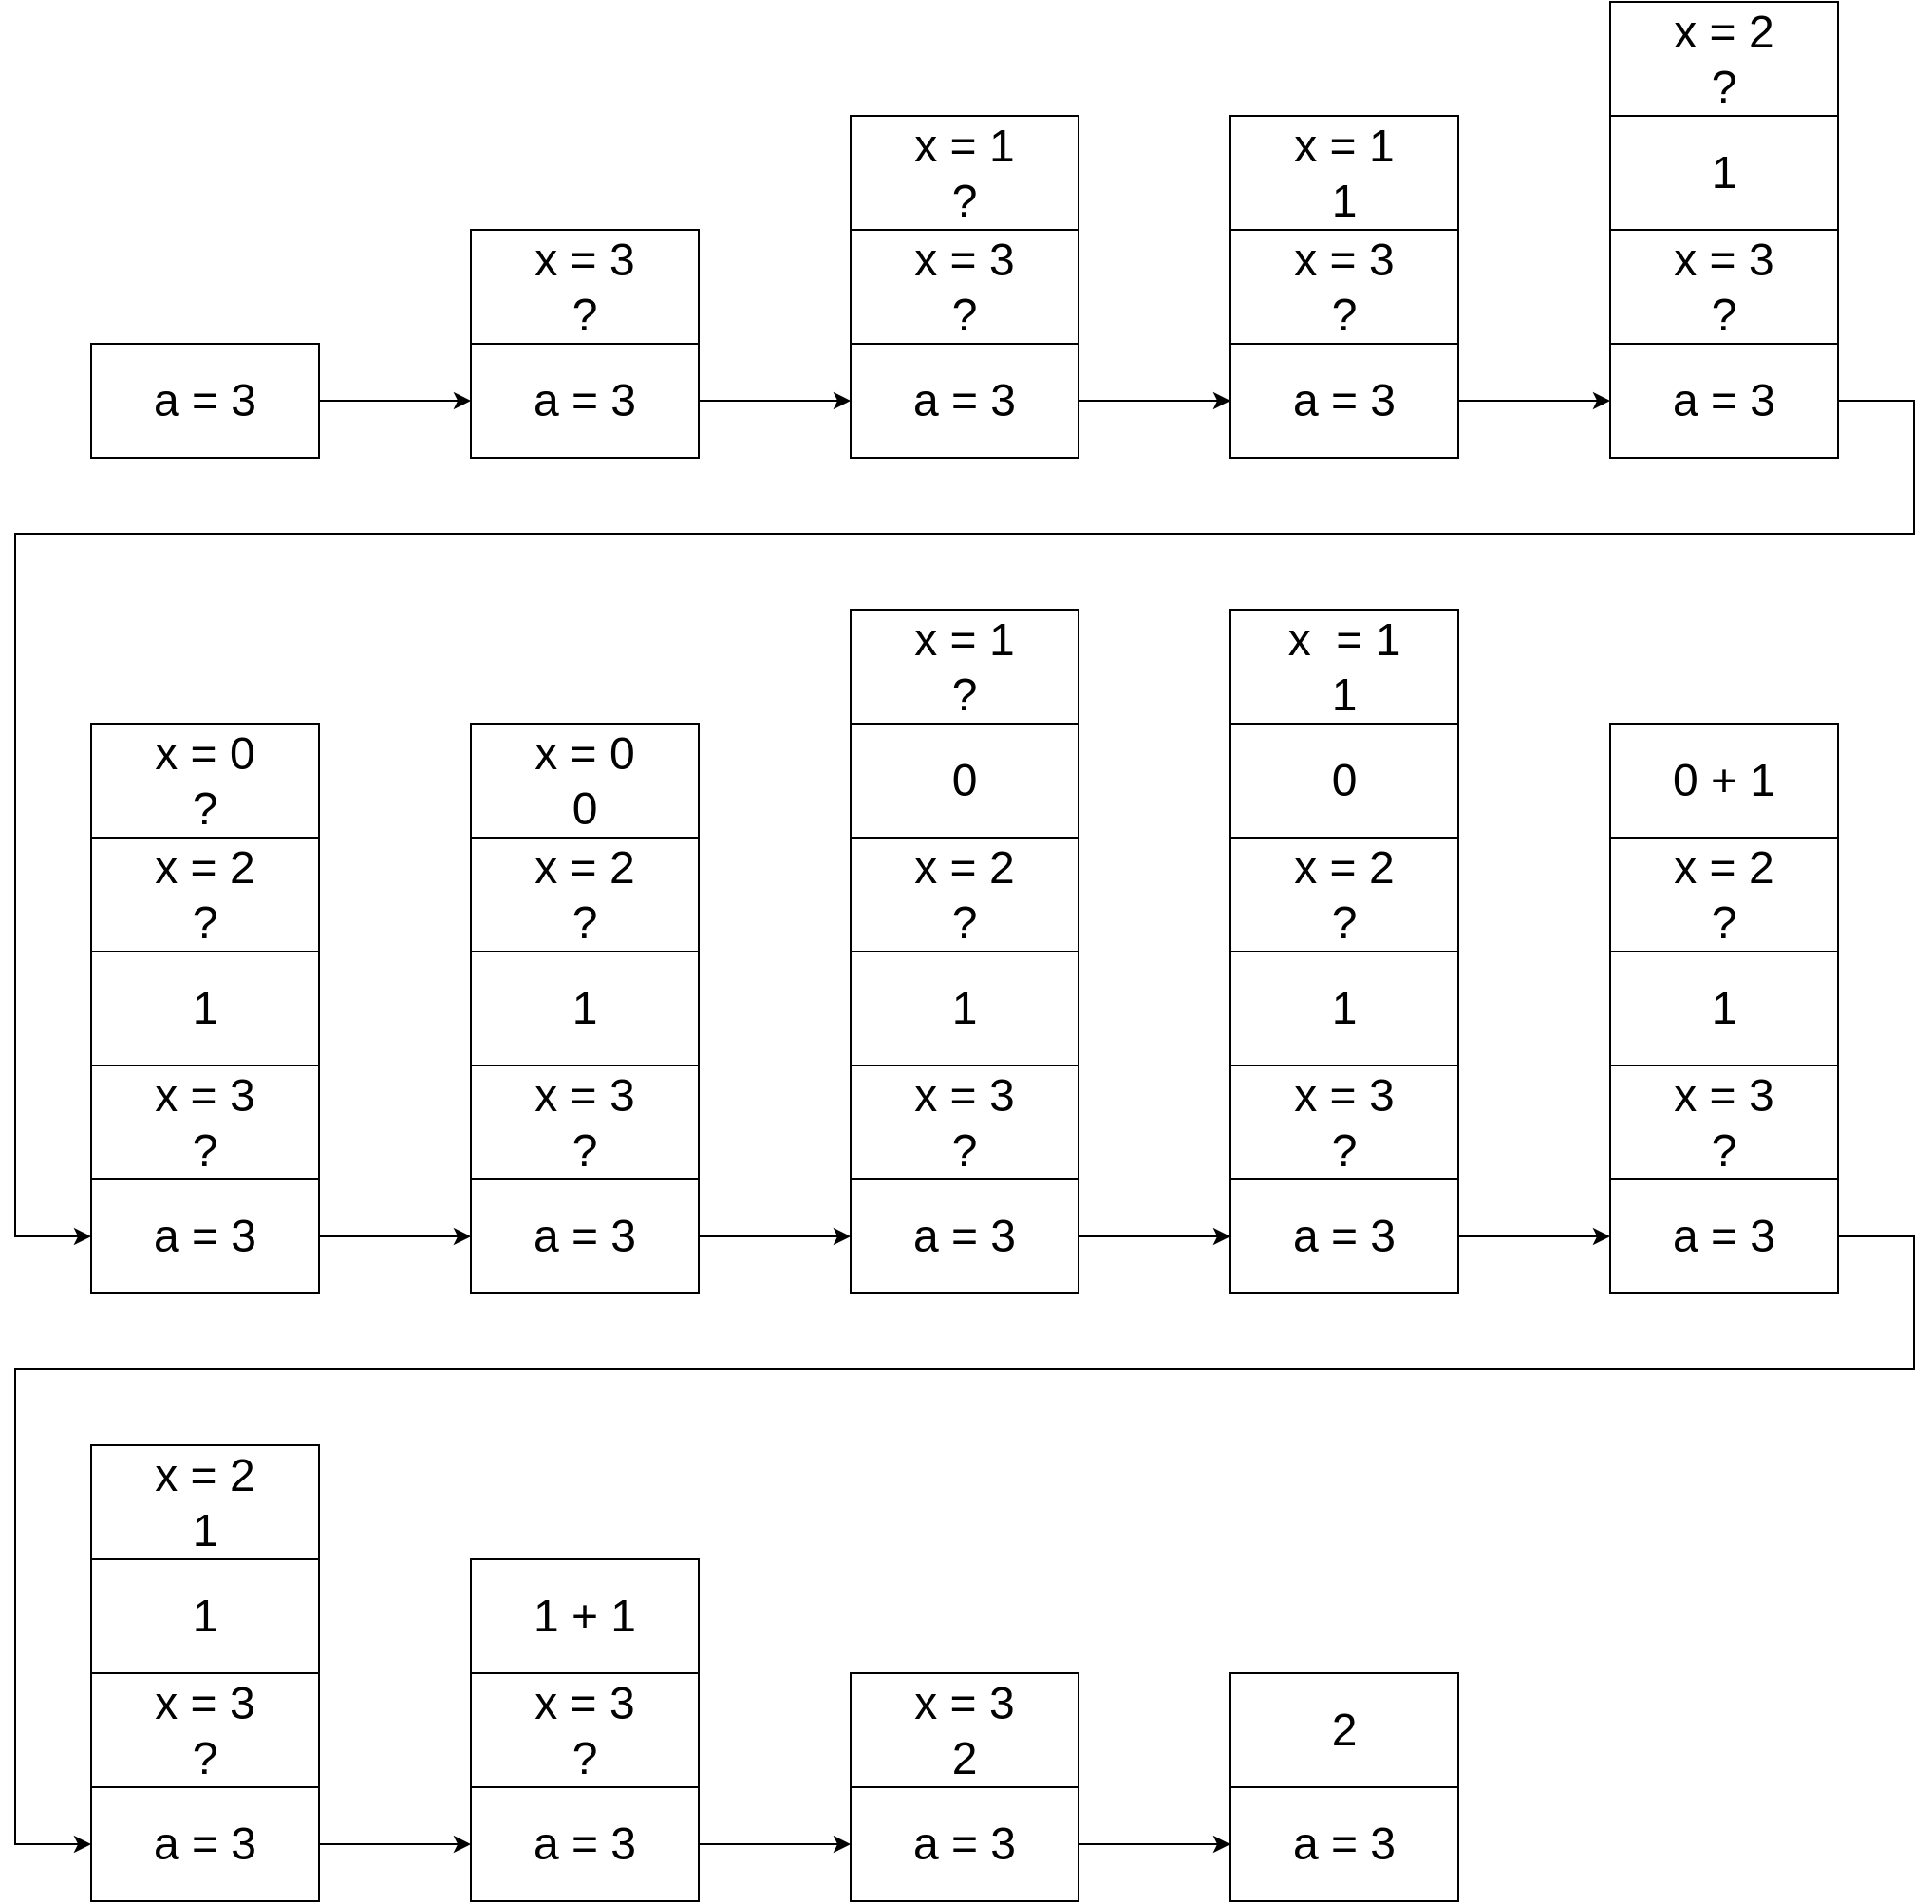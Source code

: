 <mxfile version="13.6.5">
    <diagram id="khY3WXG0YO4x_xNrBt3H" name="ページ1">
        <mxGraphModel dx="2449" dy="1413" grid="1" gridSize="10" guides="1" tooltips="1" connect="1" arrows="1" fold="1" page="1" pageScale="1" pageWidth="1169" pageHeight="827" math="0" shadow="0">
            <root>
                <mxCell id="0"/>
                <mxCell id="1" parent="0"/>
                <mxCell id="66" style="edgeStyle=orthogonalEdgeStyle;rounded=0;orthogonalLoop=1;jettySize=auto;html=1;exitX=1;exitY=0.5;exitDx=0;exitDy=0;entryX=0;entryY=0.5;entryDx=0;entryDy=0;fontSize=24;" edge="1" parent="1" source="2" target="4">
                    <mxGeometry relative="1" as="geometry"/>
                </mxCell>
                <mxCell id="2" value="a = 3" style="rounded=0;whiteSpace=wrap;html=1;fontSize=24;" vertex="1" parent="1">
                    <mxGeometry x="-120" y="140" width="120" height="60" as="geometry"/>
                </mxCell>
                <mxCell id="3" value="x = 3&lt;br style=&quot;font-size: 24px;&quot;&gt;?" style="rounded=0;whiteSpace=wrap;html=1;fontSize=24;" vertex="1" parent="1">
                    <mxGeometry x="-120" y="80" width="120" height="60" as="geometry"/>
                </mxCell>
                <mxCell id="67" style="edgeStyle=orthogonalEdgeStyle;rounded=0;orthogonalLoop=1;jettySize=auto;html=1;exitX=1;exitY=0.5;exitDx=0;exitDy=0;entryX=0;entryY=0.5;entryDx=0;entryDy=0;fontSize=24;" edge="1" parent="1" source="4" target="7">
                    <mxGeometry relative="1" as="geometry"/>
                </mxCell>
                <mxCell id="4" value="a = 3" style="rounded=0;whiteSpace=wrap;html=1;fontSize=24;" vertex="1" parent="1">
                    <mxGeometry x="80" y="140" width="120" height="60" as="geometry"/>
                </mxCell>
                <mxCell id="5" value="x = 3&lt;br style=&quot;font-size: 24px;&quot;&gt;?" style="rounded=0;whiteSpace=wrap;html=1;fontSize=24;" vertex="1" parent="1">
                    <mxGeometry x="80" y="80" width="120" height="60" as="geometry"/>
                </mxCell>
                <mxCell id="6" value="x = 1&lt;br style=&quot;font-size: 24px;&quot;&gt;?" style="rounded=0;whiteSpace=wrap;html=1;fontSize=24;" vertex="1" parent="1">
                    <mxGeometry x="80" y="20" width="120" height="60" as="geometry"/>
                </mxCell>
                <mxCell id="68" style="edgeStyle=orthogonalEdgeStyle;rounded=0;orthogonalLoop=1;jettySize=auto;html=1;exitX=1;exitY=0.5;exitDx=0;exitDy=0;entryX=0;entryY=0.5;entryDx=0;entryDy=0;fontSize=24;" edge="1" parent="1" source="7" target="10">
                    <mxGeometry relative="1" as="geometry"/>
                </mxCell>
                <mxCell id="7" value="a = 3" style="rounded=0;whiteSpace=wrap;html=1;fontSize=24;" vertex="1" parent="1">
                    <mxGeometry x="280" y="140" width="120" height="60" as="geometry"/>
                </mxCell>
                <mxCell id="8" value="x = 3&lt;br style=&quot;font-size: 24px;&quot;&gt;?" style="rounded=0;whiteSpace=wrap;html=1;fontSize=24;" vertex="1" parent="1">
                    <mxGeometry x="280" y="80" width="120" height="60" as="geometry"/>
                </mxCell>
                <mxCell id="9" value="x = 1&lt;br style=&quot;font-size: 24px;&quot;&gt;1" style="rounded=0;whiteSpace=wrap;html=1;fontSize=24;" vertex="1" parent="1">
                    <mxGeometry x="280" y="20" width="120" height="60" as="geometry"/>
                </mxCell>
                <mxCell id="76" style="edgeStyle=orthogonalEdgeStyle;rounded=0;orthogonalLoop=1;jettySize=auto;html=1;exitX=1;exitY=0.5;exitDx=0;exitDy=0;entryX=0;entryY=0.5;entryDx=0;entryDy=0;fontSize=24;" edge="1" parent="1" source="10" target="14">
                    <mxGeometry relative="1" as="geometry">
                        <Array as="points">
                            <mxPoint x="640" y="170"/>
                            <mxPoint x="640" y="240"/>
                            <mxPoint x="-360" y="240"/>
                            <mxPoint x="-360" y="610"/>
                        </Array>
                    </mxGeometry>
                </mxCell>
                <mxCell id="10" value="a = 3" style="rounded=0;whiteSpace=wrap;html=1;fontSize=24;" vertex="1" parent="1">
                    <mxGeometry x="480" y="140" width="120" height="60" as="geometry"/>
                </mxCell>
                <mxCell id="11" value="x = 3&lt;br style=&quot;font-size: 24px;&quot;&gt;?" style="rounded=0;whiteSpace=wrap;html=1;fontSize=24;" vertex="1" parent="1">
                    <mxGeometry x="480" y="80" width="120" height="60" as="geometry"/>
                </mxCell>
                <mxCell id="12" value="1" style="rounded=0;whiteSpace=wrap;html=1;fontSize=24;" vertex="1" parent="1">
                    <mxGeometry x="480" y="20" width="120" height="60" as="geometry"/>
                </mxCell>
                <mxCell id="13" value="x = 2&lt;br style=&quot;font-size: 24px;&quot;&gt;?" style="rounded=0;whiteSpace=wrap;html=1;fontSize=24;" vertex="1" parent="1">
                    <mxGeometry x="480" y="-40" width="120" height="60" as="geometry"/>
                </mxCell>
                <mxCell id="69" style="edgeStyle=orthogonalEdgeStyle;rounded=0;orthogonalLoop=1;jettySize=auto;html=1;exitX=1;exitY=0.5;exitDx=0;exitDy=0;entryX=0;entryY=0.5;entryDx=0;entryDy=0;fontSize=24;" edge="1" parent="1" source="14" target="19">
                    <mxGeometry relative="1" as="geometry"/>
                </mxCell>
                <mxCell id="14" value="a = 3" style="rounded=0;whiteSpace=wrap;html=1;fontSize=24;" vertex="1" parent="1">
                    <mxGeometry x="-320" y="580" width="120" height="60" as="geometry"/>
                </mxCell>
                <mxCell id="15" value="x = 3&lt;br style=&quot;font-size: 24px;&quot;&gt;?" style="rounded=0;whiteSpace=wrap;html=1;fontSize=24;" vertex="1" parent="1">
                    <mxGeometry x="-320" y="520" width="120" height="60" as="geometry"/>
                </mxCell>
                <mxCell id="16" value="1" style="rounded=0;whiteSpace=wrap;html=1;fontSize=24;" vertex="1" parent="1">
                    <mxGeometry x="-320" y="460" width="120" height="60" as="geometry"/>
                </mxCell>
                <mxCell id="17" value="x = 2&lt;br style=&quot;font-size: 24px;&quot;&gt;?" style="rounded=0;whiteSpace=wrap;html=1;fontSize=24;" vertex="1" parent="1">
                    <mxGeometry x="-320" y="400" width="120" height="60" as="geometry"/>
                </mxCell>
                <mxCell id="18" value="x = 0&lt;br style=&quot;font-size: 24px;&quot;&gt;?" style="rounded=0;whiteSpace=wrap;html=1;fontSize=24;" vertex="1" parent="1">
                    <mxGeometry x="-320" y="340" width="120" height="60" as="geometry"/>
                </mxCell>
                <mxCell id="70" style="edgeStyle=orthogonalEdgeStyle;rounded=0;orthogonalLoop=1;jettySize=auto;html=1;exitX=1;exitY=0.5;exitDx=0;exitDy=0;entryX=0;entryY=0.5;entryDx=0;entryDy=0;fontSize=24;" edge="1" parent="1" source="19" target="24">
                    <mxGeometry relative="1" as="geometry"/>
                </mxCell>
                <mxCell id="19" value="a = 3" style="rounded=0;whiteSpace=wrap;html=1;fontSize=24;" vertex="1" parent="1">
                    <mxGeometry x="-120" y="580" width="120" height="60" as="geometry"/>
                </mxCell>
                <mxCell id="20" value="x = 3&lt;br style=&quot;font-size: 24px;&quot;&gt;?" style="rounded=0;whiteSpace=wrap;html=1;fontSize=24;" vertex="1" parent="1">
                    <mxGeometry x="-120" y="520" width="120" height="60" as="geometry"/>
                </mxCell>
                <mxCell id="21" value="1" style="rounded=0;whiteSpace=wrap;html=1;fontSize=24;" vertex="1" parent="1">
                    <mxGeometry x="-120" y="460" width="120" height="60" as="geometry"/>
                </mxCell>
                <mxCell id="22" value="x = 2&lt;br style=&quot;font-size: 24px;&quot;&gt;?" style="rounded=0;whiteSpace=wrap;html=1;fontSize=24;" vertex="1" parent="1">
                    <mxGeometry x="-120" y="400" width="120" height="60" as="geometry"/>
                </mxCell>
                <mxCell id="23" value="x = 0&lt;br style=&quot;font-size: 24px;&quot;&gt;0" style="rounded=0;whiteSpace=wrap;html=1;fontSize=24;" vertex="1" parent="1">
                    <mxGeometry x="-120" y="340" width="120" height="60" as="geometry"/>
                </mxCell>
                <mxCell id="71" value="" style="edgeStyle=orthogonalEdgeStyle;rounded=0;orthogonalLoop=1;jettySize=auto;html=1;entryX=0;entryY=0.5;entryDx=0;entryDy=0;fontSize=24;" edge="1" parent="1" source="24" target="36">
                    <mxGeometry relative="1" as="geometry"/>
                </mxCell>
                <mxCell id="24" value="a = 3" style="rounded=0;whiteSpace=wrap;html=1;fontSize=24;" vertex="1" parent="1">
                    <mxGeometry x="80" y="580" width="120" height="60" as="geometry"/>
                </mxCell>
                <mxCell id="25" value="x = 3&lt;br style=&quot;font-size: 24px;&quot;&gt;?" style="rounded=0;whiteSpace=wrap;html=1;fontSize=24;" vertex="1" parent="1">
                    <mxGeometry x="80" y="520" width="120" height="60" as="geometry"/>
                </mxCell>
                <mxCell id="26" value="1" style="rounded=0;whiteSpace=wrap;html=1;fontSize=24;" vertex="1" parent="1">
                    <mxGeometry x="80" y="460" width="120" height="60" as="geometry"/>
                </mxCell>
                <mxCell id="27" value="x = 2&lt;br style=&quot;font-size: 24px;&quot;&gt;?" style="rounded=0;whiteSpace=wrap;html=1;fontSize=24;" vertex="1" parent="1">
                    <mxGeometry x="80" y="400" width="120" height="60" as="geometry"/>
                </mxCell>
                <mxCell id="28" value="0" style="rounded=0;whiteSpace=wrap;html=1;fontSize=24;" vertex="1" parent="1">
                    <mxGeometry x="80" y="340" width="120" height="60" as="geometry"/>
                </mxCell>
                <mxCell id="34" value="x = 1&lt;br style=&quot;font-size: 24px;&quot;&gt;?" style="rounded=0;whiteSpace=wrap;html=1;fontSize=24;" vertex="1" parent="1">
                    <mxGeometry x="80" y="280" width="120" height="60" as="geometry"/>
                </mxCell>
                <mxCell id="72" style="edgeStyle=orthogonalEdgeStyle;rounded=0;orthogonalLoop=1;jettySize=auto;html=1;exitX=1;exitY=0.5;exitDx=0;exitDy=0;entryX=0;entryY=0.5;entryDx=0;entryDy=0;fontSize=24;" edge="1" parent="1" source="36" target="42">
                    <mxGeometry relative="1" as="geometry"/>
                </mxCell>
                <mxCell id="36" value="a = 3" style="rounded=0;whiteSpace=wrap;html=1;fontSize=24;" vertex="1" parent="1">
                    <mxGeometry x="280" y="580" width="120" height="60" as="geometry"/>
                </mxCell>
                <mxCell id="37" value="x = 3&lt;br style=&quot;font-size: 24px;&quot;&gt;?" style="rounded=0;whiteSpace=wrap;html=1;fontSize=24;" vertex="1" parent="1">
                    <mxGeometry x="280" y="520" width="120" height="60" as="geometry"/>
                </mxCell>
                <mxCell id="38" value="1" style="rounded=0;whiteSpace=wrap;html=1;fontSize=24;" vertex="1" parent="1">
                    <mxGeometry x="280" y="460" width="120" height="60" as="geometry"/>
                </mxCell>
                <mxCell id="39" value="x = 2&lt;br style=&quot;font-size: 24px;&quot;&gt;?" style="rounded=0;whiteSpace=wrap;html=1;fontSize=24;" vertex="1" parent="1">
                    <mxGeometry x="280" y="400" width="120" height="60" as="geometry"/>
                </mxCell>
                <mxCell id="40" value="0" style="rounded=0;whiteSpace=wrap;html=1;fontSize=24;" vertex="1" parent="1">
                    <mxGeometry x="280" y="340" width="120" height="60" as="geometry"/>
                </mxCell>
                <mxCell id="41" value="x&amp;nbsp; = 1&lt;br style=&quot;font-size: 24px;&quot;&gt;1" style="rounded=0;whiteSpace=wrap;html=1;fontSize=24;" vertex="1" parent="1">
                    <mxGeometry x="280" y="280" width="120" height="60" as="geometry"/>
                </mxCell>
                <mxCell id="78" style="edgeStyle=orthogonalEdgeStyle;rounded=0;orthogonalLoop=1;jettySize=auto;html=1;exitX=1;exitY=0.5;exitDx=0;exitDy=0;entryX=0;entryY=0.5;entryDx=0;entryDy=0;fontSize=24;" edge="1" parent="1" source="42" target="49">
                    <mxGeometry relative="1" as="geometry">
                        <Array as="points">
                            <mxPoint x="640" y="610"/>
                            <mxPoint x="640" y="680"/>
                            <mxPoint x="-360" y="680"/>
                            <mxPoint x="-360" y="930"/>
                        </Array>
                    </mxGeometry>
                </mxCell>
                <mxCell id="42" value="a = 3" style="rounded=0;whiteSpace=wrap;html=1;fontSize=24;" vertex="1" parent="1">
                    <mxGeometry x="480" y="580" width="120" height="60" as="geometry"/>
                </mxCell>
                <mxCell id="43" value="x = 3&lt;br style=&quot;font-size: 24px;&quot;&gt;?" style="rounded=0;whiteSpace=wrap;html=1;fontSize=24;" vertex="1" parent="1">
                    <mxGeometry x="480" y="520" width="120" height="60" as="geometry"/>
                </mxCell>
                <mxCell id="44" value="1" style="rounded=0;whiteSpace=wrap;html=1;fontSize=24;" vertex="1" parent="1">
                    <mxGeometry x="480" y="460" width="120" height="60" as="geometry"/>
                </mxCell>
                <mxCell id="45" value="x = 2&lt;br style=&quot;font-size: 24px;&quot;&gt;?" style="rounded=0;whiteSpace=wrap;html=1;fontSize=24;" vertex="1" parent="1">
                    <mxGeometry x="480" y="400" width="120" height="60" as="geometry"/>
                </mxCell>
                <mxCell id="46" value="0 + 1" style="rounded=0;whiteSpace=wrap;html=1;fontSize=24;" vertex="1" parent="1">
                    <mxGeometry x="480" y="340" width="120" height="60" as="geometry"/>
                </mxCell>
                <mxCell id="65" value="" style="edgeStyle=orthogonalEdgeStyle;rounded=0;orthogonalLoop=1;jettySize=auto;html=1;entryX=0;entryY=0.5;entryDx=0;entryDy=0;fontSize=24;" edge="1" parent="1" source="48" target="2">
                    <mxGeometry relative="1" as="geometry"/>
                </mxCell>
                <mxCell id="48" value="a = 3" style="rounded=0;whiteSpace=wrap;html=1;fontSize=24;" vertex="1" parent="1">
                    <mxGeometry x="-320" y="140" width="120" height="60" as="geometry"/>
                </mxCell>
                <mxCell id="73" style="edgeStyle=orthogonalEdgeStyle;rounded=0;orthogonalLoop=1;jettySize=auto;html=1;exitX=1;exitY=0.5;exitDx=0;exitDy=0;entryX=0;entryY=0.5;entryDx=0;entryDy=0;fontSize=24;" edge="1" parent="1" source="49" target="57">
                    <mxGeometry relative="1" as="geometry"/>
                </mxCell>
                <mxCell id="49" value="a = 3" style="rounded=0;whiteSpace=wrap;html=1;fontSize=24;" vertex="1" parent="1">
                    <mxGeometry x="-320" y="900" width="120" height="60" as="geometry"/>
                </mxCell>
                <mxCell id="50" value="x = 3&lt;br style=&quot;font-size: 24px;&quot;&gt;?" style="rounded=0;whiteSpace=wrap;html=1;fontSize=24;" vertex="1" parent="1">
                    <mxGeometry x="-320" y="840" width="120" height="60" as="geometry"/>
                </mxCell>
                <mxCell id="51" value="1" style="rounded=0;whiteSpace=wrap;html=1;fontSize=24;" vertex="1" parent="1">
                    <mxGeometry x="-320" y="780" width="120" height="60" as="geometry"/>
                </mxCell>
                <mxCell id="52" value="x = 2&lt;br style=&quot;font-size: 24px;&quot;&gt;1" style="rounded=0;whiteSpace=wrap;html=1;fontSize=24;" vertex="1" parent="1">
                    <mxGeometry x="-320" y="720" width="120" height="60" as="geometry"/>
                </mxCell>
                <mxCell id="74" style="edgeStyle=orthogonalEdgeStyle;rounded=0;orthogonalLoop=1;jettySize=auto;html=1;exitX=1;exitY=0.5;exitDx=0;exitDy=0;entryX=0;entryY=0.5;entryDx=0;entryDy=0;fontSize=24;" edge="1" parent="1" source="57" target="60">
                    <mxGeometry relative="1" as="geometry"/>
                </mxCell>
                <mxCell id="57" value="a = 3" style="rounded=0;whiteSpace=wrap;html=1;fontSize=24;" vertex="1" parent="1">
                    <mxGeometry x="-120" y="900" width="120" height="60" as="geometry"/>
                </mxCell>
                <mxCell id="58" value="x = 3&lt;br style=&quot;font-size: 24px;&quot;&gt;?" style="rounded=0;whiteSpace=wrap;html=1;fontSize=24;" vertex="1" parent="1">
                    <mxGeometry x="-120" y="840" width="120" height="60" as="geometry"/>
                </mxCell>
                <mxCell id="59" value="1 + 1" style="rounded=0;whiteSpace=wrap;html=1;fontSize=24;" vertex="1" parent="1">
                    <mxGeometry x="-120" y="780" width="120" height="60" as="geometry"/>
                </mxCell>
                <mxCell id="75" style="edgeStyle=orthogonalEdgeStyle;rounded=0;orthogonalLoop=1;jettySize=auto;html=1;exitX=1;exitY=0.5;exitDx=0;exitDy=0;entryX=0;entryY=0.5;entryDx=0;entryDy=0;fontSize=24;" edge="1" parent="1" source="60" target="62">
                    <mxGeometry relative="1" as="geometry"/>
                </mxCell>
                <mxCell id="60" value="a = 3" style="rounded=0;whiteSpace=wrap;html=1;fontSize=24;" vertex="1" parent="1">
                    <mxGeometry x="80" y="900" width="120" height="60" as="geometry"/>
                </mxCell>
                <mxCell id="61" value="x = 3&lt;br style=&quot;font-size: 24px;&quot;&gt;2" style="rounded=0;whiteSpace=wrap;html=1;fontSize=24;" vertex="1" parent="1">
                    <mxGeometry x="80" y="840" width="120" height="60" as="geometry"/>
                </mxCell>
                <mxCell id="62" value="a = 3" style="rounded=0;whiteSpace=wrap;html=1;fontSize=24;" vertex="1" parent="1">
                    <mxGeometry x="280" y="900" width="120" height="60" as="geometry"/>
                </mxCell>
                <mxCell id="63" value="2" style="rounded=0;whiteSpace=wrap;html=1;fontSize=24;" vertex="1" parent="1">
                    <mxGeometry x="280" y="840" width="120" height="60" as="geometry"/>
                </mxCell>
            </root>
        </mxGraphModel>
    </diagram>
</mxfile>
